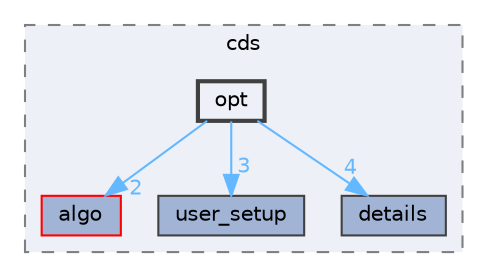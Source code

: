 digraph "external/libcds/cds/opt"
{
 // LATEX_PDF_SIZE
  bgcolor="transparent";
  edge [fontname=Helvetica,fontsize=10,labelfontname=Helvetica,labelfontsize=10];
  node [fontname=Helvetica,fontsize=10,shape=box,height=0.2,width=0.4];
  compound=true
  subgraph clusterdir_fcf032bbf40cb4a20f944ac15896063c {
    graph [ bgcolor="#edf0f7", pencolor="grey50", label="cds", fontname=Helvetica,fontsize=10 style="filled,dashed", URL="dir_fcf032bbf40cb4a20f944ac15896063c.html",tooltip=""]
  dir_022fb219feb8b1390b3b75a1e7863e62 [label="algo", fillcolor="#a2b4d6", color="red", style="filled", URL="dir_022fb219feb8b1390b3b75a1e7863e62.html",tooltip=""];
  dir_598dee483888c85e6e689ea332e58022 [label="user_setup", fillcolor="#a2b4d6", color="grey25", style="filled", URL="dir_598dee483888c85e6e689ea332e58022.html",tooltip=""];
  dir_d6afcdf20b4efce5cf94aac6e0746784 [label="details", fillcolor="#a2b4d6", color="grey25", style="filled", URL="dir_d6afcdf20b4efce5cf94aac6e0746784.html",tooltip=""];
  dir_1365edf55655f11852f9fb8eabc5b9b2 [label="opt", fillcolor="#edf0f7", color="grey25", style="filled,bold", URL="dir_1365edf55655f11852f9fb8eabc5b9b2.html",tooltip=""];
  }
  dir_1365edf55655f11852f9fb8eabc5b9b2->dir_022fb219feb8b1390b3b75a1e7863e62 [headlabel="2", labeldistance=1.5 headhref="dir_000524_000019.html" href="dir_000524_000019.html" color="steelblue1" fontcolor="steelblue1"];
  dir_1365edf55655f11852f9fb8eabc5b9b2->dir_598dee483888c85e6e689ea332e58022 [headlabel="3", labeldistance=1.5 headhref="dir_000524_000892.html" href="dir_000524_000892.html" color="steelblue1" fontcolor="steelblue1"];
  dir_1365edf55655f11852f9fb8eabc5b9b2->dir_d6afcdf20b4efce5cf94aac6e0746784 [headlabel="4", labeldistance=1.5 headhref="dir_000524_000195.html" href="dir_000524_000195.html" color="steelblue1" fontcolor="steelblue1"];
}
